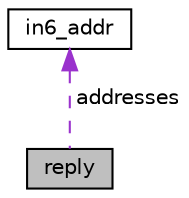 digraph G
{
  edge [fontname="Helvetica",fontsize="10",labelfontname="Helvetica",labelfontsize="10"];
  node [fontname="Helvetica",fontsize="10",shape=record];
  Node1 [label="reply",height=0.2,width=0.4,color="black", fillcolor="grey75", style="filled" fontcolor="black"];
  Node2 -> Node1 [dir="back",color="darkorchid3",fontsize="10",style="dashed",label=" addresses" ,fontname="Helvetica"];
  Node2 [label="in6_addr",height=0.2,width=0.4,color="black", fillcolor="white", style="filled",URL="$structin6__addr.html"];
}
